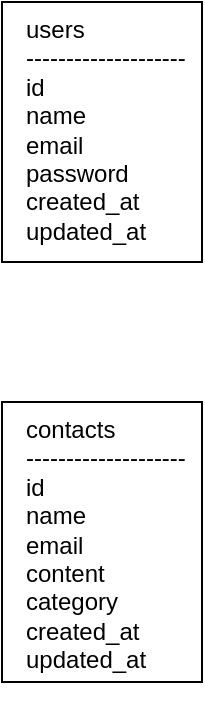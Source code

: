 <mxfile>
    <diagram id="fk6v7uj52uB6KxvtTIa-" name="ページ1">
        <mxGraphModel dx="782" dy="702" grid="1" gridSize="10" guides="1" tooltips="1" connect="1" arrows="1" fold="1" page="1" pageScale="1" pageWidth="827" pageHeight="1169" math="0" shadow="0">
            <root>
                <mxCell id="0"/>
                <mxCell id="1" parent="0"/>
                <mxCell id="2" value="&lt;div&gt;&lt;font color=&quot;#000000&quot;&gt;users&lt;/font&gt;&lt;/div&gt;&lt;div&gt;&lt;font color=&quot;#000000&quot;&gt;--------------------&lt;/font&gt;&lt;/div&gt;&lt;div&gt;&lt;font color=&quot;#000000&quot;&gt;id&lt;/font&gt;&lt;/div&gt;&lt;div&gt;&lt;font color=&quot;#000000&quot;&gt;name&lt;/font&gt;&lt;/div&gt;&lt;div&gt;&lt;font color=&quot;#000000&quot;&gt;email&lt;/font&gt;&lt;/div&gt;&lt;div&gt;&lt;font color=&quot;#000000&quot;&gt;password&lt;/font&gt;&lt;/div&gt;&lt;div&gt;&lt;font color=&quot;#000000&quot;&gt;created_at&lt;/font&gt;&lt;/div&gt;&lt;div&gt;&lt;font color=&quot;#000000&quot;&gt;updated_at&lt;/font&gt;&lt;/div&gt;&lt;div&gt;&lt;br&gt;&lt;/div&gt;" style="rounded=0;whiteSpace=wrap;html=1;align=left;verticalAlign=top;spacingLeft=10;" vertex="1" parent="1">
                    <mxGeometry x="110" y="200" width="100" height="130" as="geometry"/>
                </mxCell>
                <mxCell id="3" value="&lt;div&gt;&lt;font color=&quot;#000000&quot;&gt;contacts&lt;/font&gt;&lt;/div&gt;&lt;div&gt;&lt;font color=&quot;#000000&quot;&gt;--------------------&lt;/font&gt;&lt;/div&gt;&lt;div&gt;&lt;font color=&quot;#000000&quot;&gt;id&lt;/font&gt;&lt;/div&gt;&lt;div&gt;&lt;font color=&quot;#000000&quot;&gt;name&lt;/font&gt;&lt;/div&gt;&lt;div&gt;&lt;font color=&quot;#000000&quot;&gt;email&lt;/font&gt;&lt;/div&gt;&lt;div&gt;&lt;font color=&quot;#000000&quot;&gt;content&lt;/font&gt;&lt;/div&gt;&lt;div&gt;&lt;font color=&quot;#000000&quot;&gt;category&lt;/font&gt;&lt;/div&gt;&lt;div&gt;&lt;font color=&quot;#000000&quot;&gt;created_at&lt;/font&gt;&lt;/div&gt;&lt;div&gt;&lt;font color=&quot;#000000&quot;&gt;updated_at&lt;/font&gt;&lt;/div&gt;&lt;div&gt;&lt;br&gt;&lt;/div&gt;" style="rounded=0;whiteSpace=wrap;html=1;align=left;verticalAlign=top;spacingLeft=10;spacingBottom=0;" vertex="1" parent="1">
                    <mxGeometry x="110" y="400" width="100" height="140" as="geometry"/>
                </mxCell>
            </root>
        </mxGraphModel>
    </diagram>
</mxfile>